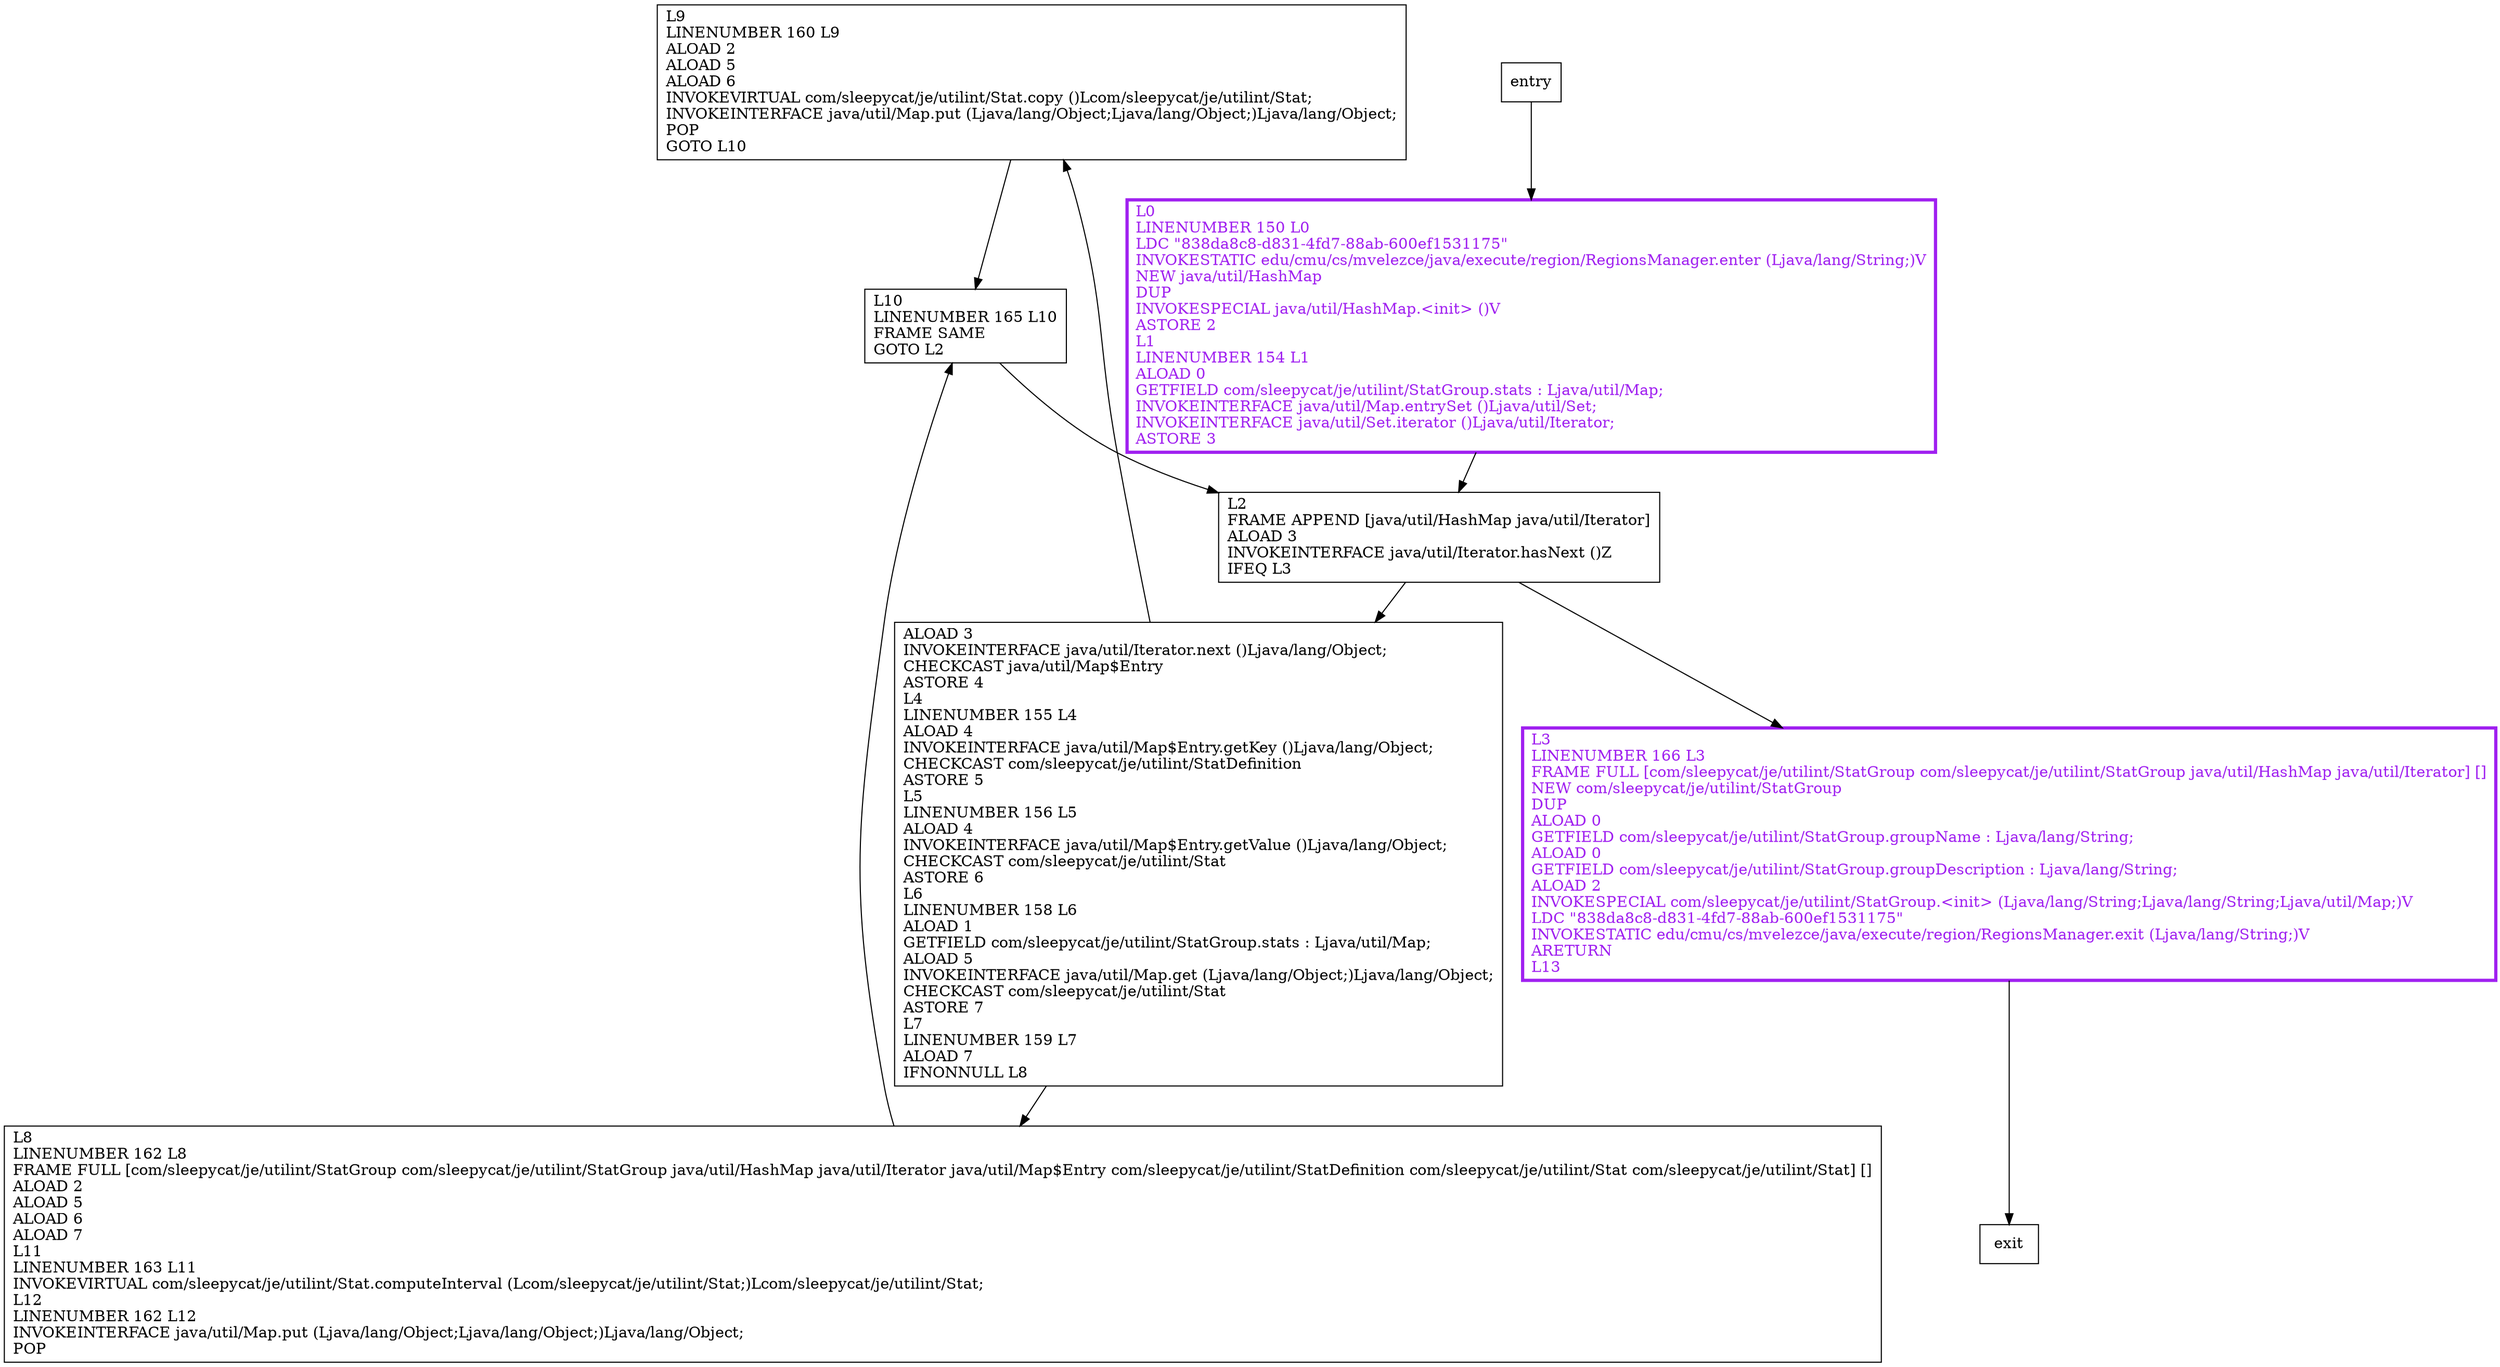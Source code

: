 digraph computeInterval {
node [shape=record];
1337516841 [label="L9\lLINENUMBER 160 L9\lALOAD 2\lALOAD 5\lALOAD 6\lINVOKEVIRTUAL com/sleepycat/je/utilint/Stat.copy ()Lcom/sleepycat/je/utilint/Stat;\lINVOKEINTERFACE java/util/Map.put (Ljava/lang/Object;Ljava/lang/Object;)Ljava/lang/Object;\lPOP\lGOTO L10\l"];
819208351 [label="L8\lLINENUMBER 162 L8\lFRAME FULL [com/sleepycat/je/utilint/StatGroup com/sleepycat/je/utilint/StatGroup java/util/HashMap java/util/Iterator java/util/Map$Entry com/sleepycat/je/utilint/StatDefinition com/sleepycat/je/utilint/Stat com/sleepycat/je/utilint/Stat] []\lALOAD 2\lALOAD 5\lALOAD 6\lALOAD 7\lL11\lLINENUMBER 163 L11\lINVOKEVIRTUAL com/sleepycat/je/utilint/Stat.computeInterval (Lcom/sleepycat/je/utilint/Stat;)Lcom/sleepycat/je/utilint/Stat;\lL12\lLINENUMBER 162 L12\lINVOKEINTERFACE java/util/Map.put (Ljava/lang/Object;Ljava/lang/Object;)Ljava/lang/Object;\lPOP\l"];
444717047 [label="L3\lLINENUMBER 166 L3\lFRAME FULL [com/sleepycat/je/utilint/StatGroup com/sleepycat/je/utilint/StatGroup java/util/HashMap java/util/Iterator] []\lNEW com/sleepycat/je/utilint/StatGroup\lDUP\lALOAD 0\lGETFIELD com/sleepycat/je/utilint/StatGroup.groupName : Ljava/lang/String;\lALOAD 0\lGETFIELD com/sleepycat/je/utilint/StatGroup.groupDescription : Ljava/lang/String;\lALOAD 2\lINVOKESPECIAL com/sleepycat/je/utilint/StatGroup.\<init\> (Ljava/lang/String;Ljava/lang/String;Ljava/util/Map;)V\lLDC \"838da8c8-d831-4fd7-88ab-600ef1531175\"\lINVOKESTATIC edu/cmu/cs/mvelezce/java/execute/region/RegionsManager.exit (Ljava/lang/String;)V\lARETURN\lL13\l"];
1906958843 [label="L10\lLINENUMBER 165 L10\lFRAME SAME\lGOTO L2\l"];
1596200682 [label="L2\lFRAME APPEND [java/util/HashMap java/util/Iterator]\lALOAD 3\lINVOKEINTERFACE java/util/Iterator.hasNext ()Z\lIFEQ L3\l"];
510038835 [label="L0\lLINENUMBER 150 L0\lLDC \"838da8c8-d831-4fd7-88ab-600ef1531175\"\lINVOKESTATIC edu/cmu/cs/mvelezce/java/execute/region/RegionsManager.enter (Ljava/lang/String;)V\lNEW java/util/HashMap\lDUP\lINVOKESPECIAL java/util/HashMap.\<init\> ()V\lASTORE 2\lL1\lLINENUMBER 154 L1\lALOAD 0\lGETFIELD com/sleepycat/je/utilint/StatGroup.stats : Ljava/util/Map;\lINVOKEINTERFACE java/util/Map.entrySet ()Ljava/util/Set;\lINVOKEINTERFACE java/util/Set.iterator ()Ljava/util/Iterator;\lASTORE 3\l"];
1196370945 [label="ALOAD 3\lINVOKEINTERFACE java/util/Iterator.next ()Ljava/lang/Object;\lCHECKCAST java/util/Map$Entry\lASTORE 4\lL4\lLINENUMBER 155 L4\lALOAD 4\lINVOKEINTERFACE java/util/Map$Entry.getKey ()Ljava/lang/Object;\lCHECKCAST com/sleepycat/je/utilint/StatDefinition\lASTORE 5\lL5\lLINENUMBER 156 L5\lALOAD 4\lINVOKEINTERFACE java/util/Map$Entry.getValue ()Ljava/lang/Object;\lCHECKCAST com/sleepycat/je/utilint/Stat\lASTORE 6\lL6\lLINENUMBER 158 L6\lALOAD 1\lGETFIELD com/sleepycat/je/utilint/StatGroup.stats : Ljava/util/Map;\lALOAD 5\lINVOKEINTERFACE java/util/Map.get (Ljava/lang/Object;)Ljava/lang/Object;\lCHECKCAST com/sleepycat/je/utilint/Stat\lASTORE 7\lL7\lLINENUMBER 159 L7\lALOAD 7\lIFNONNULL L8\l"];
entry;
exit;
entry -> 510038835
1337516841 -> 1906958843
819208351 -> 1906958843
444717047 -> exit
1906958843 -> 1596200682
1596200682 -> 444717047
1596200682 -> 1196370945
510038835 -> 1596200682
1196370945 -> 1337516841
1196370945 -> 819208351
444717047[fontcolor="purple", penwidth=3, color="purple"];
510038835[fontcolor="purple", penwidth=3, color="purple"];
}
